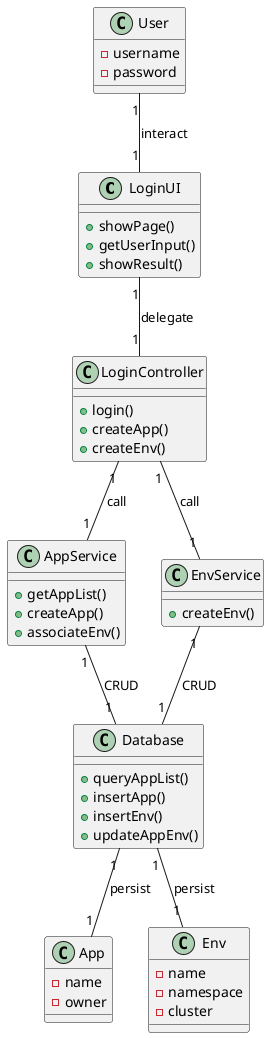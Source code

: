@startuml

class LoginUI {
  + showPage()
  + getUserInput()
  + showResult()
}

class LoginController {
  + login()
  + createApp()
  + createEnv()
}

class AppService {
  + getAppList()
  + createApp()
  + associateEnv()
}

class EnvService {
  + createEnv()
}

class Database {
  + queryAppList()
  + insertApp()
  + insertEnv()
  + updateAppEnv() 
}

class User {
  - username
  - password
}

class App {
  - name
  - owner
}

class Env {
  - name
  - namespace
  - cluster
}

User "1" -- "1" LoginUI : interact 
LoginUI "1" -- "1" LoginController : delegate
LoginController "1" -- "1" AppService : call
LoginController "1" -- "1" EnvService : call 
AppService "1" -- "1" Database : CRUD
EnvService "1" -- "1" Database : CRUD
Database "1" -- "1" App : persist
Database "1" -- "1" Env : persist

@enduml